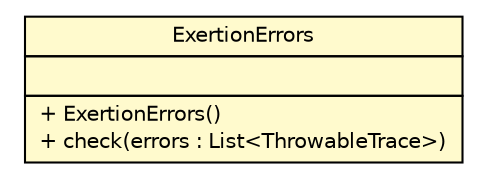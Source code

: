 #!/usr/local/bin/dot
#
# Class diagram 
# Generated by UMLGraph version R5_6 (http://www.umlgraph.org/)
#

digraph G {
	edge [fontname="Helvetica",fontsize=10,labelfontname="Helvetica",labelfontsize=10];
	node [fontname="Helvetica",fontsize=10,shape=plaintext];
	nodesep=0.25;
	ranksep=0.5;
	// sorcer.junit.ExertionErrors
	c203287 [label=<<table title="sorcer.junit.ExertionErrors" border="0" cellborder="1" cellspacing="0" cellpadding="2" port="p" bgcolor="lemonChiffon" href="./ExertionErrors.html">
		<tr><td><table border="0" cellspacing="0" cellpadding="1">
<tr><td align="center" balign="center"> ExertionErrors </td></tr>
		</table></td></tr>
		<tr><td><table border="0" cellspacing="0" cellpadding="1">
<tr><td align="left" balign="left">  </td></tr>
		</table></td></tr>
		<tr><td><table border="0" cellspacing="0" cellpadding="1">
<tr><td align="left" balign="left"> + ExertionErrors() </td></tr>
<tr><td align="left" balign="left"> + check(errors : List&lt;ThrowableTrace&gt;) </td></tr>
		</table></td></tr>
		</table>>, URL="./ExertionErrors.html", fontname="Helvetica", fontcolor="black", fontsize=10.0];
}

